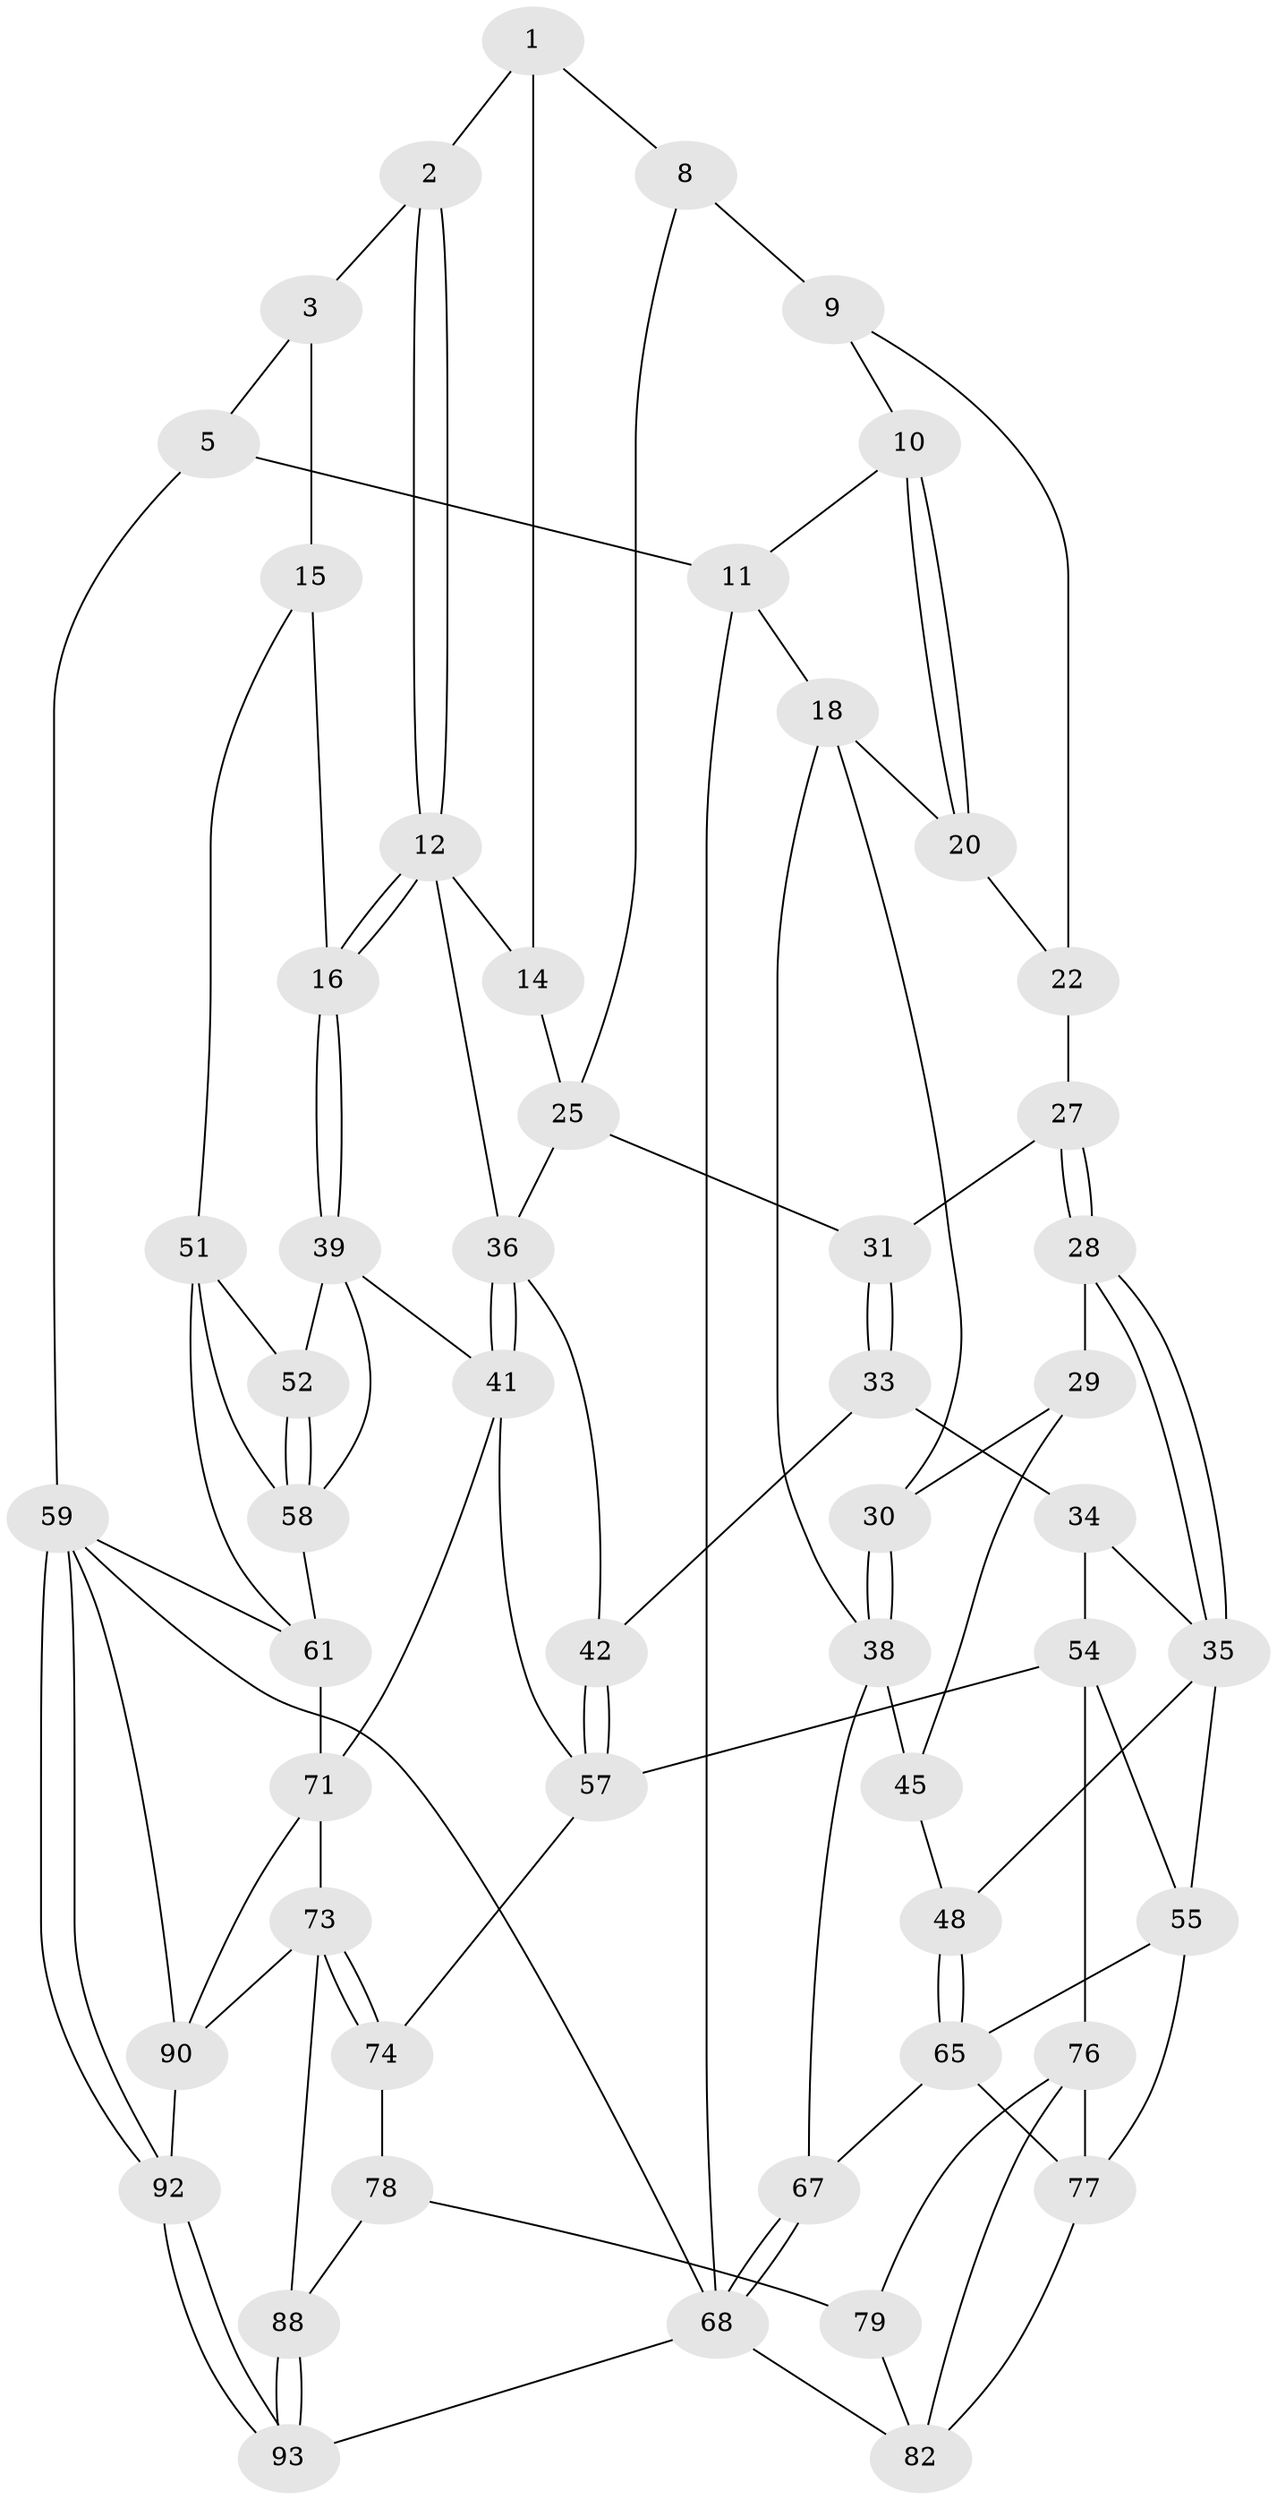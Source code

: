 // Generated by graph-tools (version 1.1) at 2025/52/02/27/25 19:52:42]
// undirected, 54 vertices, 111 edges
graph export_dot {
graph [start="1"]
  node [color=gray90,style=filled];
  1 [pos="+0.7926039454815624+0",super="+7"];
  2 [pos="+0.8101647993267687+0.006017788234191513"];
  3 [pos="+0.831606395366851+0.01708557187551629",super="+4"];
  5 [pos="+1+0",super="+6"];
  8 [pos="+0.659315262238776+0.13332277272342294",super="+24"];
  9 [pos="+0.4596942214225817+0",super="+21"];
  10 [pos="+0.4406349145212609+0"];
  11 [pos="+0.4452990433311796+0",super="+17"];
  12 [pos="+0.8439046357671671+0.25827151923452324",super="+13"];
  14 [pos="+0.7259947861678177+0.2609240007948041"];
  15 [pos="+1+0.25427938882928314",super="+50"];
  16 [pos="+0.9093048190946839+0.2800220874614409"];
  18 [pos="+0+0",super="+19"];
  20 [pos="+0.29109733684238276+0.09451259757522533"];
  22 [pos="+0.4103370267094+0.18591981897336662",super="+23"];
  25 [pos="+0.5509639463591488+0.2870305207502666",super="+26"];
  27 [pos="+0.2805276171649451+0.23771106153021632",super="+32"];
  28 [pos="+0.24472703628359932+0.3047319072189716"];
  29 [pos="+0.20372297834303296+0.3206618460185563",super="+44"];
  30 [pos="+0.10602840333030429+0.2864857001945111"];
  31 [pos="+0.5247800269892938+0.2929325815497062"];
  33 [pos="+0.5065286969516912+0.35041302288707626",super="+43"];
  34 [pos="+0.38844617662009456+0.39501641622493927",super="+53"];
  35 [pos="+0.34852806868221686+0.3891083631994159",super="+47"];
  36 [pos="+0.7044661229787369+0.42448351706715914",super="+37"];
  38 [pos="+0+0.3061726734079302",super="+46"];
  39 [pos="+0.8768191585715913+0.41742954355977857",super="+40"];
  41 [pos="+0.7225445674474202+0.4474948563976522",super="+56"];
  42 [pos="+0.5732330713854109+0.46833717987573437"];
  45 [pos="+0+0.4294376906665341",super="+49"];
  48 [pos="+0.1790095848709145+0.5144788419555889"];
  51 [pos="+1+0.49366518057664177",super="+62"];
  52 [pos="+0.9662823910348395+0.5116118594233405"];
  54 [pos="+0.3992181302914994+0.5782282488405881",super="+64"];
  55 [pos="+0.2810891658588877+0.5764754952197406",super="+75"];
  57 [pos="+0.5841965066318721+0.5356627222004061",super="+63"];
  58 [pos="+0.8201026806092873+0.6243230801858844",super="+69"];
  59 [pos="+1+1",super="+60"];
  61 [pos="+1+1",super="+70"];
  65 [pos="+0.02215503100324099+0.639266348498299",super="+66"];
  67 [pos="+0+0.6669984727297568"];
  68 [pos="+0+1",super="+84"];
  71 [pos="+0.7754701925701161+0.7012764177701561",super="+72"];
  73 [pos="+0.6434951565306074+0.7916189720055967",super="+87"];
  74 [pos="+0.5355684578584764+0.7382869350588065"];
  76 [pos="+0.34020493758175036+0.7385360188007625",super="+80"];
  77 [pos="+0.2628267871343159+0.6681500227591715",super="+81"];
  78 [pos="+0.4449709451047477+0.7958222262487928",super="+86"];
  79 [pos="+0.35618443493359403+0.7684395765681616",super="+85"];
  82 [pos="+0.2575742583569427+0.8767742312365212",super="+83"];
  88 [pos="+0.5820602571741722+0.8804705018741712",super="+89"];
  90 [pos="+0.7576627697244364+0.8938048563284057",super="+91"];
  92 [pos="+0.6959759238086205+1"];
  93 [pos="+0.5154755350317929+1",super="+94"];
  1 -- 2;
  1 -- 8;
  1 -- 14;
  2 -- 3;
  2 -- 12;
  2 -- 12;
  3 -- 15 [weight=2];
  3 -- 5;
  5 -- 59;
  5 -- 11 [weight=2];
  8 -- 9 [weight=2];
  8 -- 25;
  9 -- 10;
  9 -- 22;
  10 -- 11;
  10 -- 20;
  10 -- 20;
  11 -- 18;
  11 -- 68;
  12 -- 16;
  12 -- 16;
  12 -- 36;
  12 -- 14;
  14 -- 25;
  15 -- 16;
  15 -- 51;
  16 -- 39;
  16 -- 39;
  18 -- 38;
  18 -- 20;
  18 -- 30;
  20 -- 22;
  22 -- 27 [weight=2];
  25 -- 36;
  25 -- 31;
  27 -- 28;
  27 -- 28;
  27 -- 31;
  28 -- 29;
  28 -- 35;
  28 -- 35;
  29 -- 30;
  29 -- 45 [weight=2];
  30 -- 38;
  30 -- 38;
  31 -- 33;
  31 -- 33;
  33 -- 34 [weight=2];
  33 -- 42;
  34 -- 35;
  34 -- 54;
  35 -- 48;
  35 -- 55;
  36 -- 41;
  36 -- 41;
  36 -- 42;
  38 -- 67;
  38 -- 45;
  39 -- 52;
  39 -- 41;
  39 -- 58;
  41 -- 71;
  41 -- 57;
  42 -- 57;
  42 -- 57;
  45 -- 48;
  48 -- 65;
  48 -- 65;
  51 -- 52;
  51 -- 61;
  51 -- 58;
  52 -- 58;
  52 -- 58;
  54 -- 55;
  54 -- 57;
  54 -- 76;
  55 -- 65;
  55 -- 77;
  57 -- 74;
  58 -- 61;
  59 -- 92;
  59 -- 92;
  59 -- 68;
  59 -- 90;
  59 -- 61;
  61 -- 71;
  65 -- 67;
  65 -- 77;
  67 -- 68;
  67 -- 68;
  68 -- 93;
  68 -- 82;
  71 -- 73;
  71 -- 90;
  73 -- 74;
  73 -- 74;
  73 -- 88;
  73 -- 90;
  74 -- 78;
  76 -- 77;
  76 -- 82;
  76 -- 79;
  77 -- 82;
  78 -- 79 [weight=2];
  78 -- 88;
  79 -- 82;
  88 -- 93 [weight=2];
  88 -- 93;
  90 -- 92;
  92 -- 93;
  92 -- 93;
}
